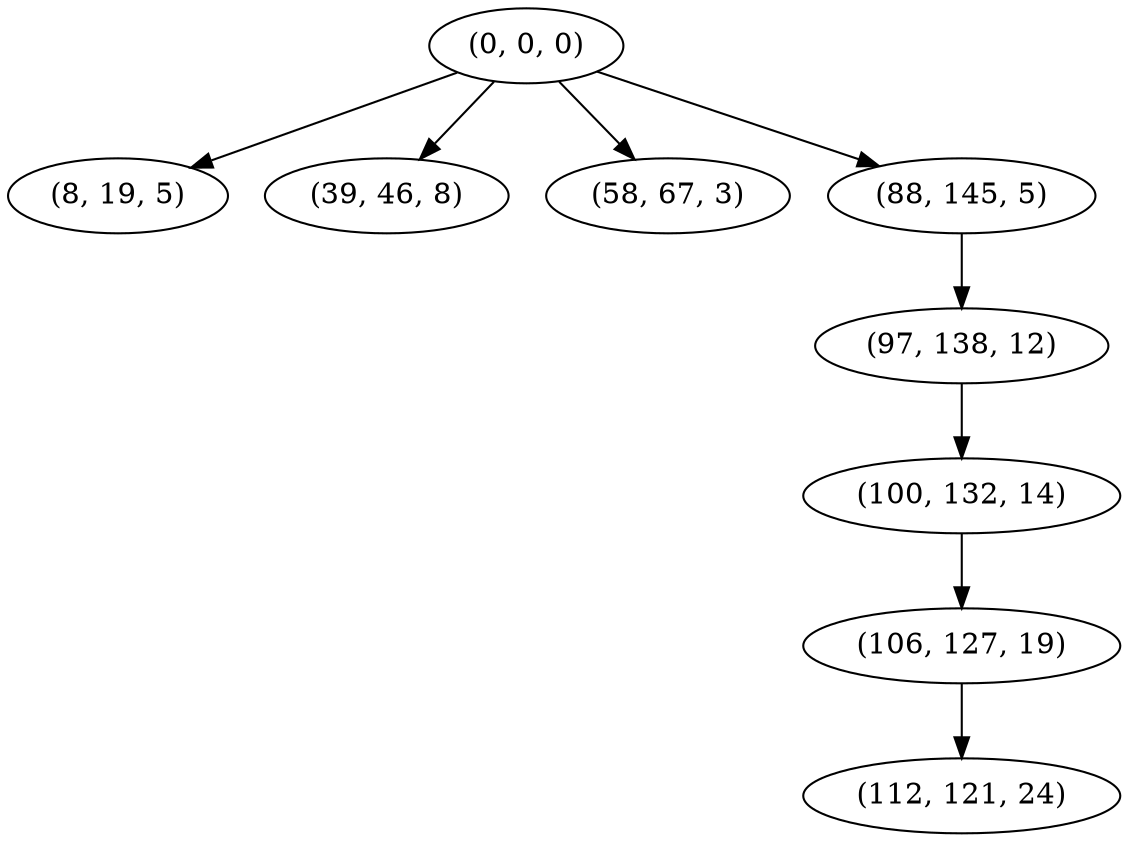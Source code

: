 digraph tree {
    "(0, 0, 0)";
    "(8, 19, 5)";
    "(39, 46, 8)";
    "(58, 67, 3)";
    "(88, 145, 5)";
    "(97, 138, 12)";
    "(100, 132, 14)";
    "(106, 127, 19)";
    "(112, 121, 24)";
    "(0, 0, 0)" -> "(8, 19, 5)";
    "(0, 0, 0)" -> "(39, 46, 8)";
    "(0, 0, 0)" -> "(58, 67, 3)";
    "(0, 0, 0)" -> "(88, 145, 5)";
    "(88, 145, 5)" -> "(97, 138, 12)";
    "(97, 138, 12)" -> "(100, 132, 14)";
    "(100, 132, 14)" -> "(106, 127, 19)";
    "(106, 127, 19)" -> "(112, 121, 24)";
}

